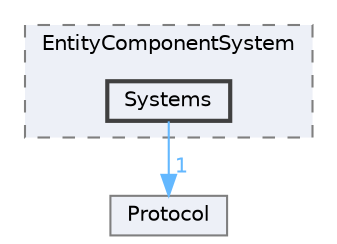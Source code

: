 digraph "Flakkari/Engine/EntityComponentSystem/Systems"
{
 // LATEX_PDF_SIZE
  bgcolor="transparent";
  edge [fontname=Helvetica,fontsize=10,labelfontname=Helvetica,labelfontsize=10];
  node [fontname=Helvetica,fontsize=10,shape=box,height=0.2,width=0.4];
  compound=true
  subgraph clusterdir_a60a0a50912261337a6df9770eafa8d1 {
    graph [ bgcolor="#edf0f7", pencolor="grey50", label="EntityComponentSystem", fontname=Helvetica,fontsize=10 style="filled,dashed", URL="dir_a60a0a50912261337a6df9770eafa8d1.html",tooltip=""]
  dir_cc6d98a17b49648a94b8f9291bc1f318 [label="Systems", fillcolor="#edf0f7", color="grey25", style="filled,bold", URL="dir_cc6d98a17b49648a94b8f9291bc1f318.html",tooltip=""];
  }
  dir_c5bb1fc07982e0126fd8087c13a737b0 [label="Protocol", fillcolor="#edf0f7", color="grey50", style="filled", URL="dir_c5bb1fc07982e0126fd8087c13a737b0.html",tooltip=""];
  dir_cc6d98a17b49648a94b8f9291bc1f318->dir_c5bb1fc07982e0126fd8087c13a737b0 [headlabel="1", labeldistance=1.5 headhref="dir_000016_000014.html" href="dir_000016_000014.html" color="steelblue1" fontcolor="steelblue1"];
}
